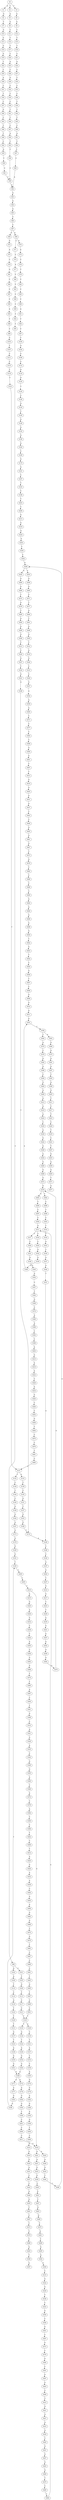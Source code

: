 strict digraph  {
	S0 -> S1 [ label = A ];
	S0 -> S2 [ label = C ];
	S0 -> S3 [ label = T ];
	S1 -> S4 [ label = G ];
	S2 -> S5 [ label = A ];
	S3 -> S6 [ label = A ];
	S4 -> S7 [ label = T ];
	S5 -> S8 [ label = G ];
	S6 -> S9 [ label = G ];
	S7 -> S10 [ label = A ];
	S8 -> S11 [ label = C ];
	S9 -> S12 [ label = T ];
	S10 -> S13 [ label = G ];
	S11 -> S14 [ label = T ];
	S12 -> S15 [ label = T ];
	S13 -> S16 [ label = G ];
	S14 -> S17 [ label = T ];
	S15 -> S18 [ label = T ];
	S16 -> S19 [ label = G ];
	S17 -> S20 [ label = C ];
	S18 -> S21 [ label = C ];
	S19 -> S22 [ label = T ];
	S20 -> S23 [ label = A ];
	S21 -> S24 [ label = A ];
	S22 -> S25 [ label = C ];
	S23 -> S26 [ label = C ];
	S24 -> S27 [ label = C ];
	S25 -> S28 [ label = A ];
	S26 -> S29 [ label = G ];
	S27 -> S30 [ label = T ];
	S28 -> S31 [ label = C ];
	S29 -> S32 [ label = C ];
	S30 -> S33 [ label = C ];
	S31 -> S34 [ label = T ];
	S32 -> S35 [ label = C ];
	S33 -> S36 [ label = C ];
	S34 -> S37 [ label = C ];
	S35 -> S38 [ label = C ];
	S36 -> S39 [ label = T ];
	S37 -> S40 [ label = G ];
	S38 -> S41 [ label = T ];
	S39 -> S42 [ label = T ];
	S40 -> S43 [ label = C ];
	S41 -> S44 [ label = T ];
	S42 -> S45 [ label = T ];
	S43 -> S46 [ label = T ];
	S44 -> S47 [ label = C ];
	S45 -> S48 [ label = C ];
	S46 -> S49 [ label = T ];
	S47 -> S50 [ label = A ];
	S48 -> S51 [ label = A ];
	S49 -> S52 [ label = C ];
	S50 -> S53 [ label = T ];
	S51 -> S54 [ label = T ];
	S52 -> S55 [ label = A ];
	S53 -> S56 [ label = C ];
	S54 -> S57 [ label = C ];
	S55 -> S58 [ label = T ];
	S56 -> S59 [ label = C ];
	S57 -> S60 [ label = C ];
	S58 -> S61 [ label = C ];
	S59 -> S62 [ label = A ];
	S60 -> S62 [ label = A ];
	S61 -> S59 [ label = C ];
	S62 -> S63 [ label = G ];
	S63 -> S64 [ label = A ];
	S64 -> S65 [ label = A ];
	S65 -> S66 [ label = C ];
	S66 -> S67 [ label = C ];
	S67 -> S68 [ label = A ];
	S67 -> S69 [ label = G ];
	S68 -> S70 [ label = G ];
	S68 -> S71 [ label = C ];
	S69 -> S72 [ label = G ];
	S70 -> S73 [ label = A ];
	S71 -> S74 [ label = C ];
	S72 -> S75 [ label = A ];
	S73 -> S76 [ label = C ];
	S74 -> S77 [ label = A ];
	S75 -> S78 [ label = C ];
	S76 -> S79 [ label = T ];
	S77 -> S80 [ label = C ];
	S78 -> S81 [ label = G ];
	S79 -> S82 [ label = C ];
	S80 -> S83 [ label = C ];
	S81 -> S84 [ label = C ];
	S82 -> S85 [ label = C ];
	S83 -> S86 [ label = C ];
	S84 -> S87 [ label = C ];
	S85 -> S88 [ label = C ];
	S86 -> S89 [ label = C ];
	S87 -> S90 [ label = C ];
	S88 -> S91 [ label = A ];
	S89 -> S92 [ label = T ];
	S90 -> S93 [ label = A ];
	S91 -> S94 [ label = T ];
	S92 -> S95 [ label = T ];
	S93 -> S96 [ label = T ];
	S94 -> S97 [ label = C ];
	S95 -> S98 [ label = C ];
	S96 -> S99 [ label = C ];
	S97 -> S100 [ label = T ];
	S98 -> S101 [ label = C ];
	S98 -> S102 [ label = G ];
	S99 -> S103 [ label = G ];
	S100 -> S104 [ label = G ];
	S101 -> S105 [ label = T ];
	S102 -> S106 [ label = A ];
	S103 -> S107 [ label = T ];
	S104 -> S108 [ label = C ];
	S105 -> S109 [ label = G ];
	S106 -> S110 [ label = T ];
	S107 -> S111 [ label = C ];
	S108 -> S112 [ label = C ];
	S109 -> S113 [ label = T ];
	S110 -> S114 [ label = C ];
	S111 -> S115 [ label = C ];
	S112 -> S116 [ label = A ];
	S113 -> S117 [ label = C ];
	S114 -> S118 [ label = G ];
	S115 -> S119 [ label = T ];
	S116 -> S120 [ label = G ];
	S117 -> S121 [ label = C ];
	S118 -> S122 [ label = T ];
	S119 -> S123 [ label = C ];
	S120 -> S124 [ label = T ];
	S121 -> S125 [ label = T ];
	S122 -> S126 [ label = T ];
	S123 -> S127 [ label = T ];
	S124 -> S128 [ label = C ];
	S125 -> S129 [ label = A ];
	S125 -> S130 [ label = T ];
	S126 -> S131 [ label = T ];
	S127 -> S132 [ label = T ];
	S127 -> S133 [ label = G ];
	S128 -> S134 [ label = G ];
	S129 -> S135 [ label = C ];
	S130 -> S136 [ label = G ];
	S131 -> S137 [ label = G ];
	S132 -> S138 [ label = C ];
	S133 -> S139 [ label = T ];
	S134 -> S140 [ label = T ];
	S135 -> S141 [ label = T ];
	S136 -> S142 [ label = T ];
	S137 -> S143 [ label = T ];
	S138 -> S144 [ label = T ];
	S139 -> S145 [ label = C ];
	S140 -> S146 [ label = A ];
	S141 -> S147 [ label = A ];
	S142 -> S148 [ label = A ];
	S143 -> S149 [ label = A ];
	S144 -> S150 [ label = C ];
	S145 -> S151 [ label = G ];
	S146 -> S152 [ label = A ];
	S147 -> S153 [ label = C ];
	S148 -> S154 [ label = G ];
	S149 -> S155 [ label = G ];
	S150 -> S156 [ label = G ];
	S151 -> S157 [ label = T ];
	S152 -> S158 [ label = G ];
	S153 -> S159 [ label = C ];
	S154 -> S160 [ label = G ];
	S155 -> S161 [ label = G ];
	S156 -> S162 [ label = G ];
	S157 -> S163 [ label = G ];
	S158 -> S164 [ label = A ];
	S159 -> S165 [ label = A ];
	S160 -> S166 [ label = A ];
	S161 -> S166 [ label = A ];
	S162 -> S167 [ label = A ];
	S163 -> S168 [ label = G ];
	S164 -> S169 [ label = C ];
	S165 -> S170 [ label = G ];
	S166 -> S171 [ label = G ];
	S166 -> S172 [ label = A ];
	S167 -> S173 [ label = G ];
	S168 -> S174 [ label = T ];
	S169 -> S175 [ label = G ];
	S170 -> S176 [ label = G ];
	S171 -> S177 [ label = A ];
	S172 -> S178 [ label = A ];
	S173 -> S179 [ label = A ];
	S174 -> S180 [ label = A ];
	S175 -> S181 [ label = G ];
	S176 -> S182 [ label = A ];
	S177 -> S183 [ label = G ];
	S178 -> S184 [ label = G ];
	S179 -> S185 [ label = G ];
	S180 -> S186 [ label = C ];
	S181 -> S187 [ label = C ];
	S182 -> S188 [ label = G ];
	S183 -> S189 [ label = G ];
	S184 -> S190 [ label = G ];
	S185 -> S191 [ label = G ];
	S186 -> S192 [ label = C ];
	S187 -> S193 [ label = T ];
	S188 -> S194 [ label = A ];
	S189 -> S195 [ label = T ];
	S190 -> S196 [ label = T ];
	S191 -> S195 [ label = T ];
	S192 -> S197 [ label = G ];
	S193 -> S198 [ label = C ];
	S194 -> S199 [ label = G ];
	S195 -> S200 [ label = C ];
	S196 -> S201 [ label = C ];
	S197 -> S202 [ label = G ];
	S198 -> S203 [ label = T ];
	S199 -> S204 [ label = T ];
	S200 -> S205 [ label = C ];
	S201 -> S206 [ label = C ];
	S202 -> S207 [ label = T ];
	S203 -> S208 [ label = C ];
	S204 -> S209 [ label = C ];
	S205 -> S210 [ label = C ];
	S206 -> S211 [ label = C ];
	S207 -> S212 [ label = G ];
	S208 -> S213 [ label = G ];
	S209 -> S214 [ label = A ];
	S210 -> S215 [ label = A ];
	S210 -> S216 [ label = G ];
	S211 -> S216 [ label = G ];
	S212 -> S217 [ label = G ];
	S213 -> S218 [ label = A ];
	S214 -> S219 [ label = G ];
	S215 -> S220 [ label = G ];
	S216 -> S221 [ label = G ];
	S216 -> S222 [ label = A ];
	S217 -> S223 [ label = T ];
	S218 -> S224 [ label = A ];
	S219 -> S225 [ label = G ];
	S220 -> S226 [ label = A ];
	S221 -> S227 [ label = A ];
	S222 -> S228 [ label = A ];
	S223 -> S229 [ label = T ];
	S224 -> S230 [ label = G ];
	S225 -> S231 [ label = A ];
	S226 -> S232 [ label = G ];
	S227 -> S233 [ label = G ];
	S228 -> S234 [ label = G ];
	S229 -> S235 [ label = A ];
	S230 -> S236 [ label = T ];
	S231 -> S237 [ label = C ];
	S232 -> S238 [ label = C ];
	S233 -> S239 [ label = G ];
	S234 -> S240 [ label = T ];
	S235 -> S241 [ label = G ];
	S236 -> S242 [ label = C ];
	S237 -> S243 [ label = C ];
	S238 -> S244 [ label = C ];
	S239 -> S245 [ label = C ];
	S240 -> S246 [ label = C ];
	S241 -> S247 [ label = A ];
	S242 -> S248 [ label = G ];
	S243 -> S249 [ label = A ];
	S244 -> S250 [ label = A ];
	S245 -> S251 [ label = G ];
	S246 -> S248 [ label = G ];
	S247 -> S252 [ label = A ];
	S248 -> S253 [ label = C ];
	S248 -> S254 [ label = A ];
	S249 -> S255 [ label = G ];
	S250 -> S256 [ label = C ];
	S251 -> S257 [ label = T ];
	S252 -> S258 [ label = G ];
	S253 -> S259 [ label = G ];
	S254 -> S260 [ label = G ];
	S255 -> S261 [ label = T ];
	S256 -> S262 [ label = G ];
	S257 -> S263 [ label = G ];
	S258 -> S264 [ label = G ];
	S259 -> S265 [ label = G ];
	S260 -> S266 [ label = G ];
	S261 -> S267 [ label = C ];
	S262 -> S268 [ label = G ];
	S263 -> S269 [ label = G ];
	S264 -> S270 [ label = G ];
	S265 -> S271 [ label = C ];
	S266 -> S272 [ label = T ];
	S267 -> S273 [ label = T ];
	S268 -> S274 [ label = T ];
	S269 -> S275 [ label = T ];
	S270 -> S276 [ label = G ];
	S271 -> S277 [ label = T ];
	S272 -> S278 [ label = A ];
	S273 -> S279 [ label = C ];
	S274 -> S280 [ label = T ];
	S275 -> S281 [ label = A ];
	S276 -> S282 [ label = T ];
	S276 -> S283 [ label = G ];
	S277 -> S284 [ label = A ];
	S278 -> S285 [ label = T ];
	S279 -> S286 [ label = T ];
	S280 -> S287 [ label = A ];
	S281 -> S288 [ label = T ];
	S282 -> S289 [ label = C ];
	S283 -> S290 [ label = T ];
	S284 -> S291 [ label = T ];
	S285 -> S292 [ label = A ];
	S286 -> S293 [ label = G ];
	S287 -> S294 [ label = C ];
	S288 -> S295 [ label = G ];
	S289 -> S296 [ label = T ];
	S290 -> S297 [ label = C ];
	S291 -> S298 [ label = A ];
	S292 -> S299 [ label = A ];
	S293 -> S300 [ label = T ];
	S294 -> S301 [ label = T ];
	S295 -> S302 [ label = A ];
	S296 -> S303 [ label = C ];
	S297 -> S304 [ label = C ];
	S298 -> S305 [ label = G ];
	S299 -> S306 [ label = G ];
	S300 -> S307 [ label = A ];
	S301 -> S308 [ label = G ];
	S302 -> S309 [ label = G ];
	S303 -> S310 [ label = T ];
	S304 -> S311 [ label = G ];
	S305 -> S312 [ label = T ];
	S306 -> S313 [ label = T ];
	S308 -> S314 [ label = C ];
	S309 -> S315 [ label = C ];
	S310 -> S316 [ label = C ];
	S311 -> S317 [ label = C ];
	S311 -> S318 [ label = T ];
	S312 -> S319 [ label = A ];
	S313 -> S320 [ label = C ];
	S314 -> S321 [ label = A ];
	S315 -> S322 [ label = G ];
	S316 -> S323 [ label = G ];
	S317 -> S324 [ label = C ];
	S318 -> S325 [ label = C ];
	S319 -> S326 [ label = G ];
	S320 -> S327 [ label = G ];
	S321 -> S328 [ label = G ];
	S322 -> S329 [ label = G ];
	S323 -> S330 [ label = T ];
	S324 -> S331 [ label = G ];
	S325 -> S332 [ label = G ];
	S326 -> S333 [ label = C ];
	S327 -> S334 [ label = T ];
	S328 -> S335 [ label = A ];
	S329 -> S336 [ label = T ];
	S330 -> S337 [ label = G ];
	S331 -> S338 [ label = G ];
	S332 -> S339 [ label = G ];
	S333 -> S340 [ label = C ];
	S334 -> S341 [ label = G ];
	S335 -> S342 [ label = C ];
	S336 -> S343 [ label = C ];
	S337 -> S344 [ label = G ];
	S338 -> S345 [ label = A ];
	S339 -> S346 [ label = A ];
	S340 -> S347 [ label = G ];
	S341 -> S348 [ label = G ];
	S342 -> S349 [ label = G ];
	S343 -> S350 [ label = G ];
	S344 -> S351 [ label = T ];
	S345 -> S352 [ label = A ];
	S346 -> S353 [ label = A ];
	S347 -> S354 [ label = A ];
	S348 -> S174 [ label = T ];
	S349 -> S355 [ label = G ];
	S350 -> S356 [ label = C ];
	S351 -> S180 [ label = A ];
	S352 -> S357 [ label = C ];
	S353 -> S358 [ label = C ];
	S354 -> S359 [ label = A ];
	S355 -> S360 [ label = A ];
	S356 -> S361 [ label = A ];
	S357 -> S362 [ label = T ];
	S358 -> S363 [ label = A ];
	S358 -> S364 [ label = T ];
	S359 -> S365 [ label = A ];
	S360 -> S366 [ label = C ];
	S361 -> S367 [ label = C ];
	S362 -> S368 [ label = G ];
	S363 -> S369 [ label = G ];
	S364 -> S370 [ label = A ];
	S365 -> S371 [ label = C ];
	S366 -> S372 [ label = A ];
	S367 -> S373 [ label = G ];
	S368 -> S374 [ label = C ];
	S369 -> S375 [ label = G ];
	S370 -> S376 [ label = C ];
	S371 -> S377 [ label = C ];
	S372 -> S378 [ label = C ];
	S373 -> S379 [ label = C ];
	S374 -> S380 [ label = A ];
	S375 -> S381 [ label = A ];
	S376 -> S382 [ label = A ];
	S377 -> S383 [ label = C ];
	S378 -> S384 [ label = A ];
	S379 -> S385 [ label = G ];
	S380 -> S386 [ label = A ];
	S381 -> S387 [ label = A ];
	S382 -> S388 [ label = A ];
	S383 -> S389 [ label = C ];
	S384 -> S390 [ label = C ];
	S385 -> S391 [ label = C ];
	S386 -> S392 [ label = C ];
	S387 -> S393 [ label = T ];
	S388 -> S394 [ label = C ];
	S389 -> S395 [ label = G ];
	S390 -> S396 [ label = C ];
	S391 -> S397 [ label = G ];
	S392 -> S398 [ label = C ];
	S393 -> S399 [ label = A ];
	S394 -> S400 [ label = G ];
	S395 -> S401 [ label = A ];
	S396 -> S402 [ label = T ];
	S397 -> S403 [ label = G ];
	S398 -> S404 [ label = A ];
	S399 -> S405 [ label = G ];
	S400 -> S406 [ label = A ];
	S401 -> S407 [ label = C ];
	S402 -> S408 [ label = C ];
	S403 -> S409 [ label = C ];
	S404 -> S410 [ label = G ];
	S405 -> S411 [ label = T ];
	S406 -> S412 [ label = A ];
	S407 -> S413 [ label = T ];
	S408 -> S414 [ label = T ];
	S409 -> S415 [ label = T ];
	S410 -> S416 [ label = A ];
	S411 -> S417 [ label = C ];
	S412 -> S418 [ label = A ];
	S413 -> S419 [ label = A ];
	S414 -> S420 [ label = A ];
	S415 -> S421 [ label = G ];
	S416 -> S422 [ label = A ];
	S417 -> S423 [ label = T ];
	S418 -> S424 [ label = A ];
	S419 -> S425 [ label = G ];
	S420 -> S426 [ label = G ];
	S421 -> S427 [ label = G ];
	S422 -> S428 [ label = C ];
	S423 -> S429 [ label = C ];
	S424 -> S430 [ label = C ];
	S425 -> S431 [ label = A ];
	S426 -> S432 [ label = A ];
	S427 -> S433 [ label = A ];
	S428 -> S434 [ label = A ];
	S429 -> S435 [ label = T ];
	S430 -> S436 [ label = A ];
	S431 -> S437 [ label = A ];
	S432 -> S438 [ label = A ];
	S433 -> S439 [ label = A ];
	S434 -> S440 [ label = G ];
	S435 -> S441 [ label = C ];
	S436 -> S442 [ label = G ];
	S437 -> S443 [ label = T ];
	S438 -> S444 [ label = C ];
	S439 -> S445 [ label = T ];
	S440 -> S446 [ label = C ];
	S441 -> S447 [ label = T ];
	S442 -> S448 [ label = A ];
	S443 -> S449 [ label = C ];
	S444 -> S450 [ label = G ];
	S445 -> S451 [ label = G ];
	S446 -> S452 [ label = C ];
	S447 -> S453 [ label = G ];
	S448 -> S454 [ label = A ];
	S449 -> S455 [ label = G ];
	S450 -> S456 [ label = A ];
	S451 -> S457 [ label = G ];
	S452 -> S458 [ label = G ];
	S453 -> S459 [ label = A ];
	S454 -> S460 [ label = G ];
	S455 -> S461 [ label = G ];
	S456 -> S462 [ label = G ];
	S457 -> S463 [ label = G ];
	S458 -> S464 [ label = T ];
	S459 -> S465 [ label = G ];
	S460 -> S466 [ label = G ];
	S461 -> S467 [ label = G ];
	S462 -> S468 [ label = G ];
	S463 -> S469 [ label = G ];
	S464 -> S470 [ label = C ];
	S465 -> S471 [ label = T ];
	S466 -> S472 [ label = G ];
	S467 -> S473 [ label = T ];
	S468 -> S474 [ label = T ];
	S469 -> S475 [ label = T ];
	S470 -> S476 [ label = C ];
	S471 -> S477 [ label = A ];
	S472 -> S276 [ label = G ];
	S473 -> S478 [ label = A ];
	S474 -> S479 [ label = G ];
	S475 -> S480 [ label = C ];
	S476 -> S481 [ label = T ];
	S478 -> S482 [ label = T ];
	S479 -> S483 [ label = T ];
	S480 -> S484 [ label = C ];
	S481 -> S485 [ label = C ];
	S482 -> S486 [ label = C ];
	S483 -> S487 [ label = C ];
	S484 -> S311 [ label = G ];
	S485 -> S127 [ label = T ];
	S486 -> S488 [ label = C ];
	S487 -> S489 [ label = C ];
	S488 -> S490 [ label = C ];
	S489 -> S491 [ label = C ];
	S490 -> S492 [ label = G ];
	S491 -> S493 [ label = T ];
	S492 -> S494 [ label = A ];
	S493 -> S495 [ label = G ];
	S494 -> S496 [ label = A ];
	S495 -> S497 [ label = T ];
	S496 -> S498 [ label = A ];
	S497 -> S499 [ label = C ];
	S498 -> S500 [ label = G ];
	S499 -> S501 [ label = C ];
	S500 -> S502 [ label = T ];
	S501 -> S125 [ label = T ];
	S502 -> S503 [ label = G ];
	S503 -> S504 [ label = T ];
	S504 -> S505 [ label = C ];
	S505 -> S506 [ label = G ];
	S506 -> S507 [ label = T ];
	S507 -> S508 [ label = C ];
	S508 -> S509 [ label = G ];
	S509 -> S510 [ label = G ];
	S510 -> S511 [ label = A ];
	S511 -> S353 [ label = A ];
}
